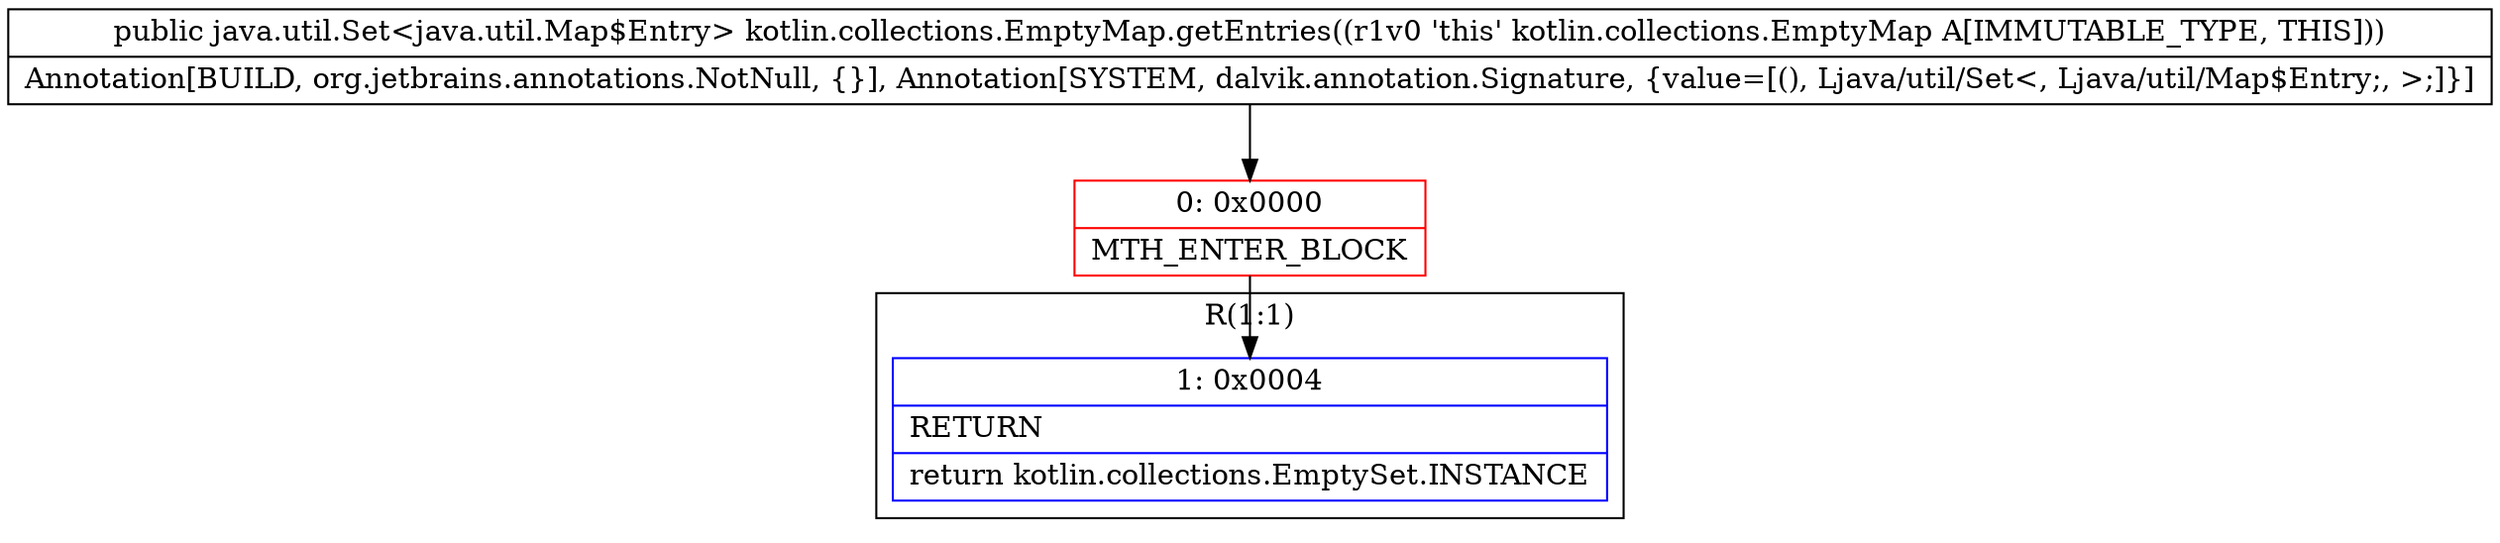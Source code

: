 digraph "CFG forkotlin.collections.EmptyMap.getEntries()Ljava\/util\/Set;" {
subgraph cluster_Region_1450459242 {
label = "R(1:1)";
node [shape=record,color=blue];
Node_1 [shape=record,label="{1\:\ 0x0004|RETURN\l|return kotlin.collections.EmptySet.INSTANCE\l}"];
}
Node_0 [shape=record,color=red,label="{0\:\ 0x0000|MTH_ENTER_BLOCK\l}"];
MethodNode[shape=record,label="{public java.util.Set\<java.util.Map$Entry\> kotlin.collections.EmptyMap.getEntries((r1v0 'this' kotlin.collections.EmptyMap A[IMMUTABLE_TYPE, THIS]))  | Annotation[BUILD, org.jetbrains.annotations.NotNull, \{\}], Annotation[SYSTEM, dalvik.annotation.Signature, \{value=[(), Ljava\/util\/Set\<, Ljava\/util\/Map$Entry;, \>;]\}]\l}"];
MethodNode -> Node_0;
Node_0 -> Node_1;
}

